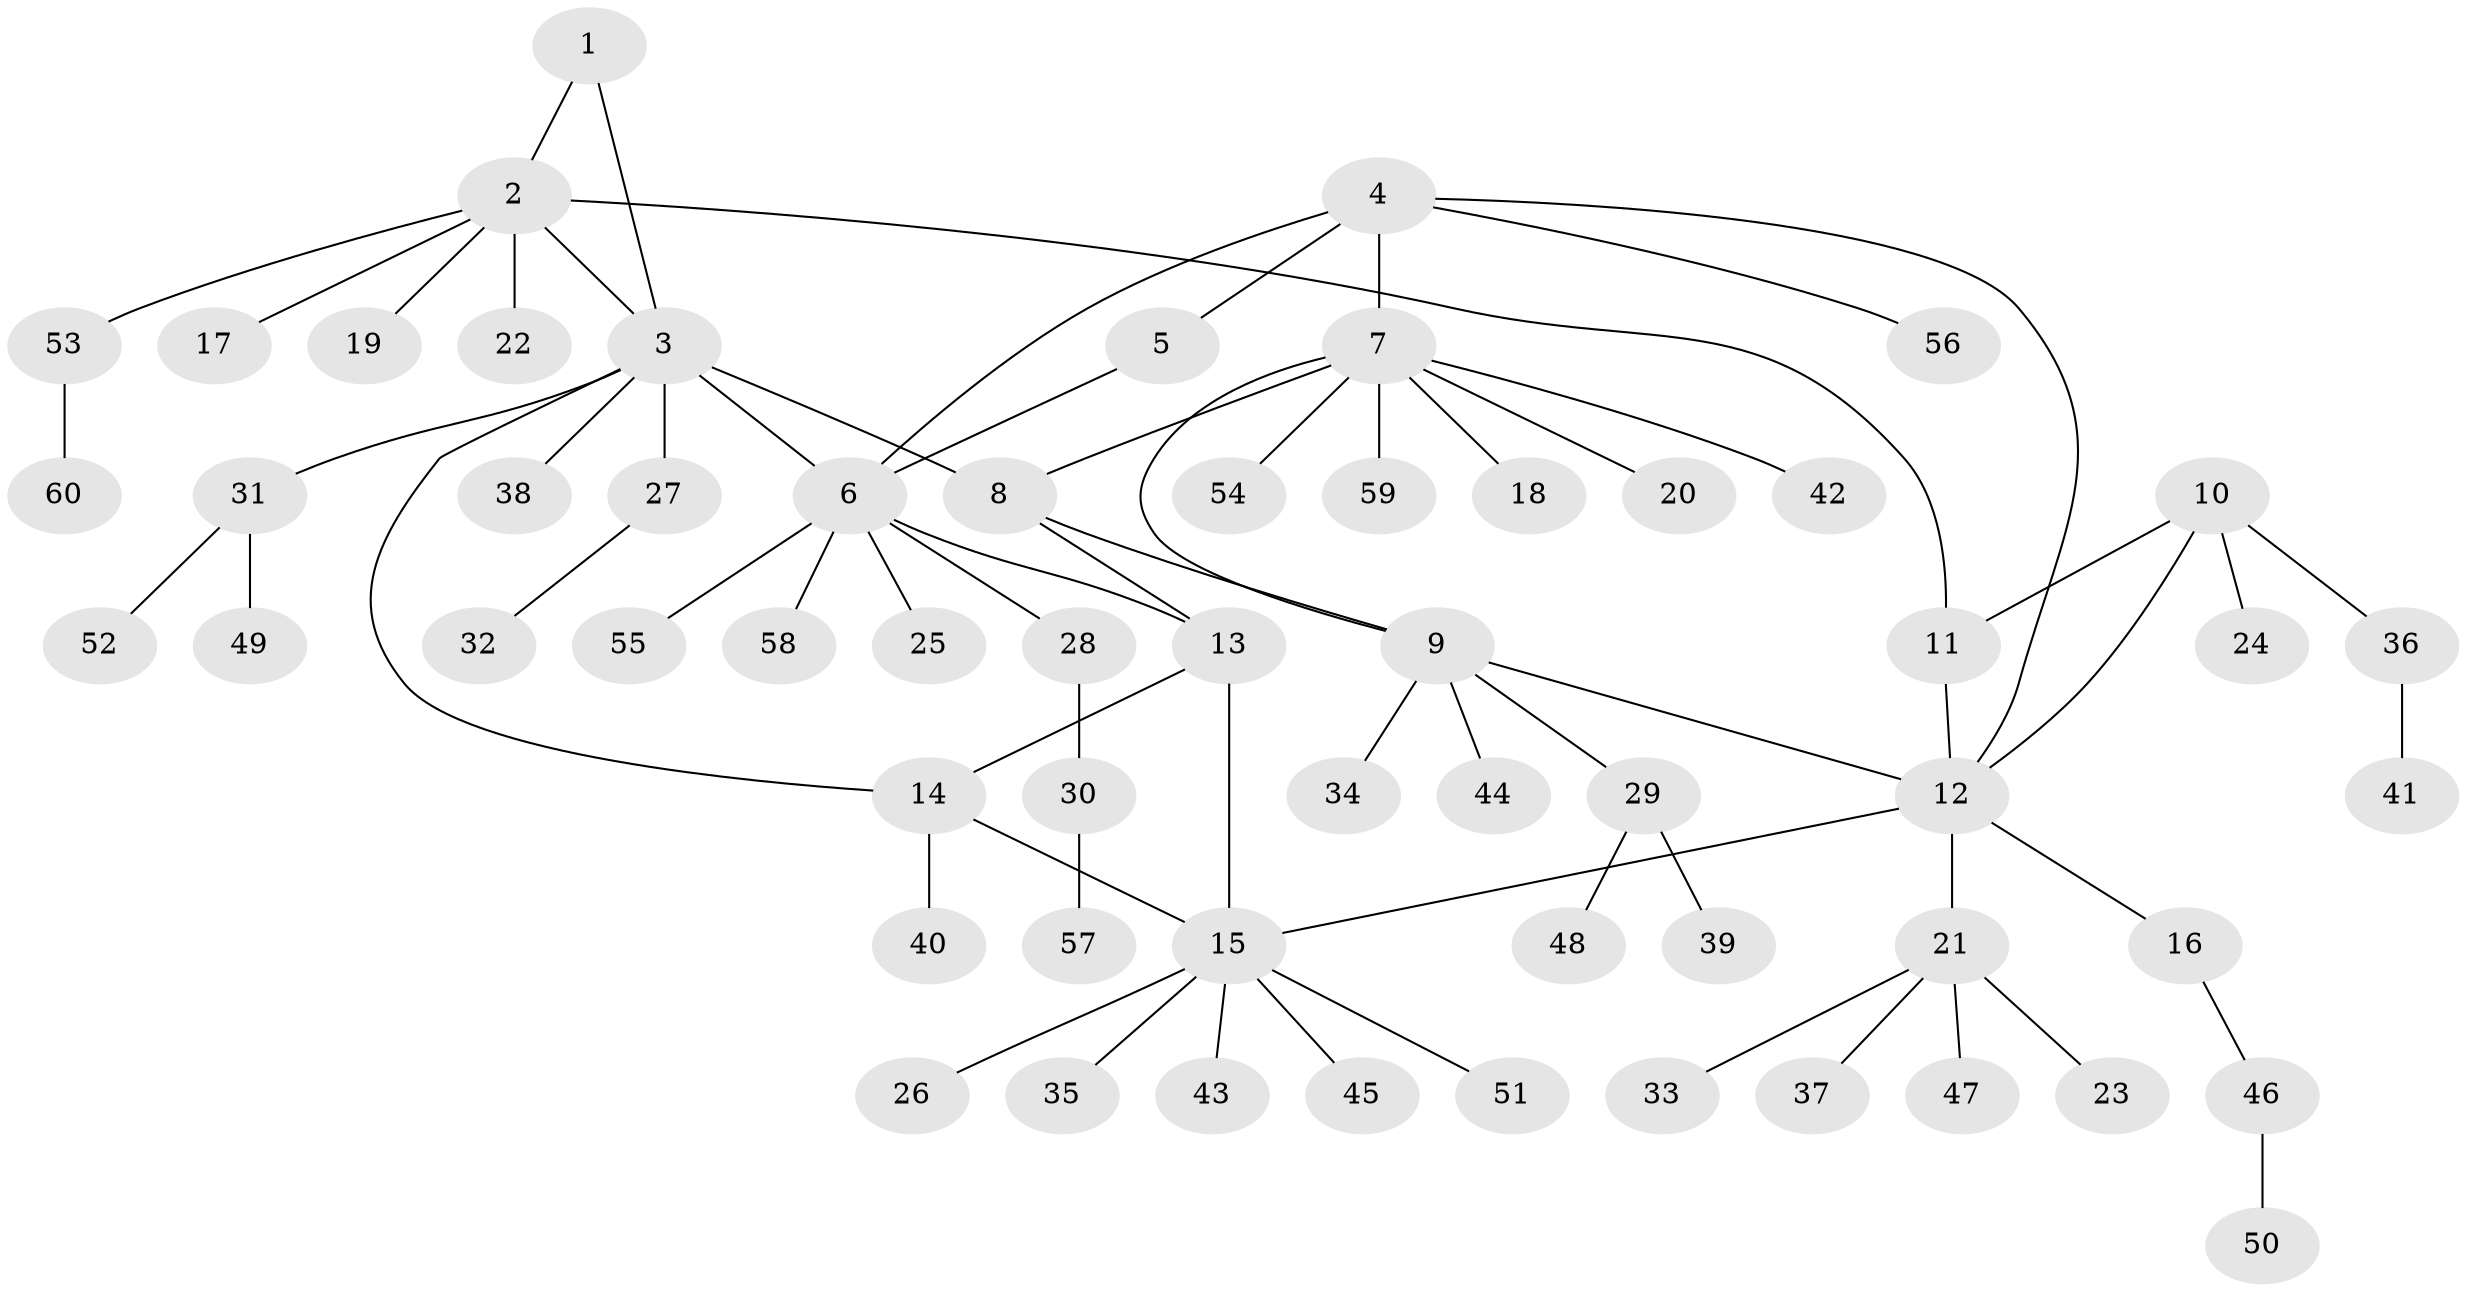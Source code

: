 // Generated by graph-tools (version 1.1) at 2025/50/03/09/25 03:50:39]
// undirected, 60 vertices, 70 edges
graph export_dot {
graph [start="1"]
  node [color=gray90,style=filled];
  1;
  2;
  3;
  4;
  5;
  6;
  7;
  8;
  9;
  10;
  11;
  12;
  13;
  14;
  15;
  16;
  17;
  18;
  19;
  20;
  21;
  22;
  23;
  24;
  25;
  26;
  27;
  28;
  29;
  30;
  31;
  32;
  33;
  34;
  35;
  36;
  37;
  38;
  39;
  40;
  41;
  42;
  43;
  44;
  45;
  46;
  47;
  48;
  49;
  50;
  51;
  52;
  53;
  54;
  55;
  56;
  57;
  58;
  59;
  60;
  1 -- 2;
  1 -- 3;
  2 -- 3;
  2 -- 11;
  2 -- 17;
  2 -- 19;
  2 -- 22;
  2 -- 53;
  3 -- 6;
  3 -- 8;
  3 -- 14;
  3 -- 27;
  3 -- 31;
  3 -- 38;
  4 -- 5;
  4 -- 6;
  4 -- 7;
  4 -- 12;
  4 -- 56;
  5 -- 6;
  6 -- 13;
  6 -- 25;
  6 -- 28;
  6 -- 55;
  6 -- 58;
  7 -- 8;
  7 -- 9;
  7 -- 18;
  7 -- 20;
  7 -- 42;
  7 -- 54;
  7 -- 59;
  8 -- 9;
  8 -- 13;
  9 -- 12;
  9 -- 29;
  9 -- 34;
  9 -- 44;
  10 -- 11;
  10 -- 12;
  10 -- 24;
  10 -- 36;
  11 -- 12;
  12 -- 15;
  12 -- 16;
  12 -- 21;
  13 -- 14;
  13 -- 15;
  14 -- 15;
  14 -- 40;
  15 -- 26;
  15 -- 35;
  15 -- 43;
  15 -- 45;
  15 -- 51;
  16 -- 46;
  21 -- 23;
  21 -- 33;
  21 -- 37;
  21 -- 47;
  27 -- 32;
  28 -- 30;
  29 -- 39;
  29 -- 48;
  30 -- 57;
  31 -- 49;
  31 -- 52;
  36 -- 41;
  46 -- 50;
  53 -- 60;
}
